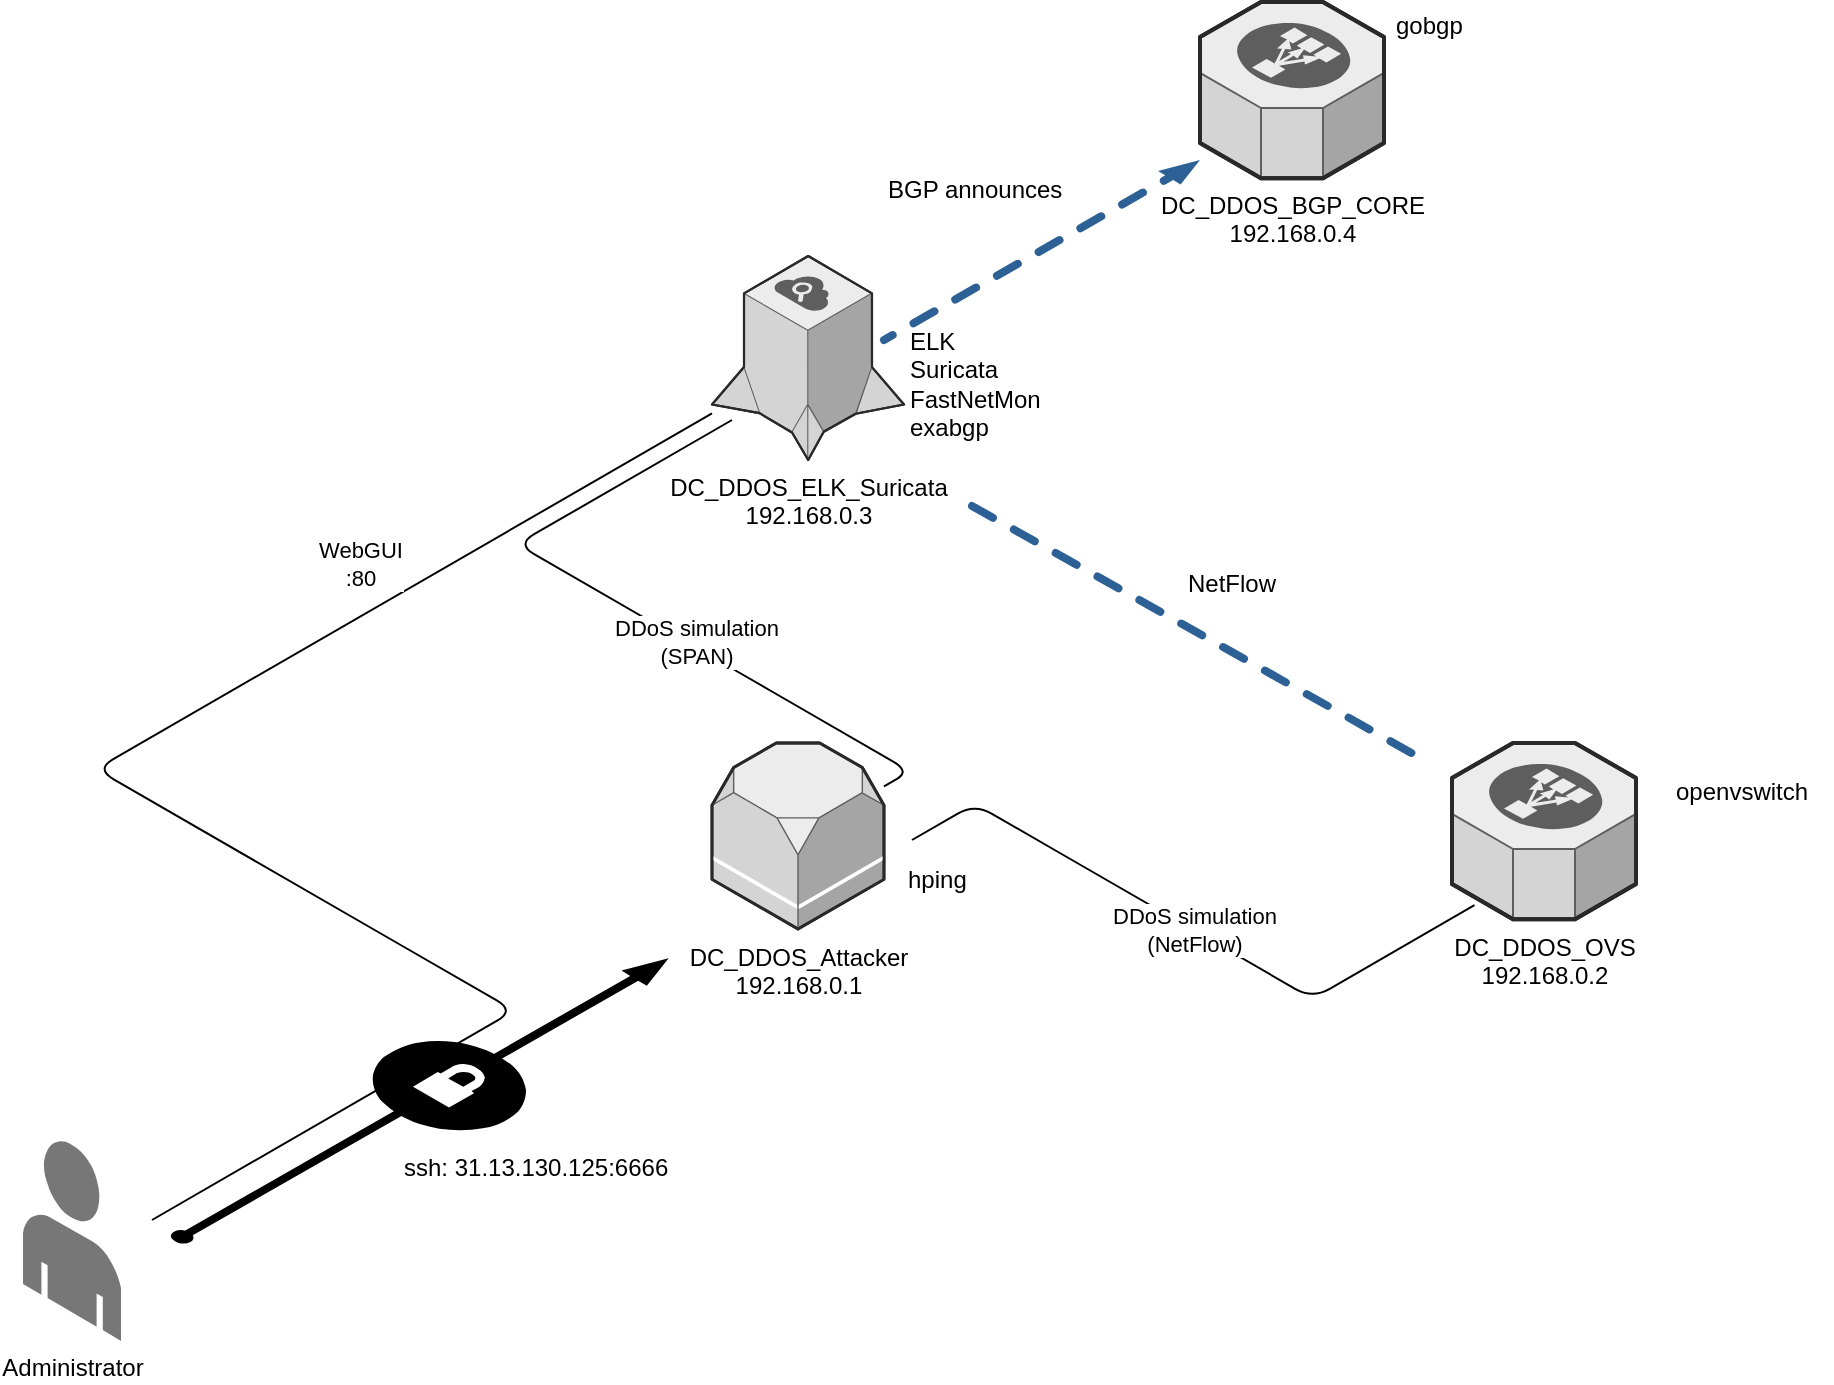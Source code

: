 <mxfile version="10.6.7" type="device"><diagram name="Page-1" id="aaaa8250-4180-3840-79b5-4cada1eebb92"><mxGraphModel dx="962" dy="662" grid="1" gridSize="10" guides="1" tooltips="1" connect="1" arrows="1" fold="1" page="1" pageScale="1" pageWidth="850" pageHeight="1100" background="#ffffff" math="0" shadow="0"><root><mxCell id="0"/><mxCell id="1" parent="0"/><mxCell id="SYhiQhJJl-5DKcBrB7TH-2" value="Administrator" style="verticalLabelPosition=bottom;html=1;verticalAlign=top;strokeWidth=1;align=center;outlineConnect=0;dashed=0;outlineConnect=0;shape=mxgraph.aws3d.end_user;strokeColor=none;fillColor=#777777;aspect=fixed;" parent="1" vertex="1"><mxGeometry x="165.5" y="650" width="49" height="100.46" as="geometry"/></mxCell><mxCell id="SYhiQhJJl-5DKcBrB7TH-7" value="DC_DDOS_ELK_Suricata&lt;br&gt;192.168.0.3&lt;br&gt;" style="verticalLabelPosition=bottom;html=1;verticalAlign=top;strokeWidth=1;align=center;outlineConnect=0;dashed=0;outlineConnect=0;shape=mxgraph.aws3d.searchEngine;fillColor=#ECECEC;strokeColor=#5E5E5E;aspect=fixed;" parent="1" vertex="1"><mxGeometry x="510" y="208" width="96" height="102" as="geometry"/></mxCell><mxCell id="SYhiQhJJl-5DKcBrB7TH-8" value="DC_DDOS_Attacker&lt;br&gt;192.168.0.1" style="verticalLabelPosition=bottom;html=1;verticalAlign=top;strokeWidth=1;align=center;outlineConnect=0;dashed=0;outlineConnect=0;shape=mxgraph.aws3d.rds;fillColor=#ECECEC;strokeColor=#5E5E5E;aspect=fixed;" parent="1" vertex="1"><mxGeometry x="510" y="451.5" width="86" height="93" as="geometry"/></mxCell><mxCell id="SYhiQhJJl-5DKcBrB7TH-10" value="DC_DDOS_OVS&lt;br&gt;192.168.0.2&lt;br&gt;" style="verticalLabelPosition=bottom;html=1;verticalAlign=top;strokeWidth=1;align=center;outlineConnect=0;dashed=0;outlineConnect=0;shape=mxgraph.aws3d.elasticLoadBalancing;fillColor=#ECECEC;strokeColor=#5E5E5E;aspect=fixed;" parent="1" vertex="1"><mxGeometry x="880" y="451.5" width="92" height="88.17" as="geometry"/></mxCell><mxCell id="SYhiQhJJl-5DKcBrB7TH-14" value="" style="verticalLabelPosition=bottom;html=1;verticalAlign=top;strokeWidth=1;align=center;outlineConnect=0;dashed=0;outlineConnect=0;shape=mxgraph.aws3d.arrowNE;fillColor=#000000;aspect=fixed;" parent="1" vertex="1"><mxGeometry x="240" y="560" width="247" height="141" as="geometry"/></mxCell><mxCell id="SYhiQhJJl-5DKcBrB7TH-16" value="DDoS simulation&lt;br&gt;(NetFlow)&lt;br&gt;" style="edgeStyle=isometricEdgeStyle;endArrow=none;html=1;entryX=0.122;entryY=0.92;entryDx=0;entryDy=0;entryPerimeter=0;" parent="1" target="SYhiQhJJl-5DKcBrB7TH-10" edge="1"><mxGeometry width="50" height="100" relative="1" as="geometry"><mxPoint x="610" y="500" as="sourcePoint"/><mxPoint x="770" y="530" as="targetPoint"/><Array as="points"><mxPoint x="690" y="510"/></Array></mxGeometry></mxCell><mxCell id="SYhiQhJJl-5DKcBrB7TH-17" value="" style="verticalLabelPosition=bottom;html=1;verticalAlign=top;strokeWidth=1;align=center;outlineConnect=0;dashed=0;outlineConnect=0;shape=mxgraph.aws3d.dashedArrowlessEdge;fillColor=#000000;aspect=fixed;" parent="1" vertex="1"><mxGeometry x="640" y="333" width="226" height="127" as="geometry"/></mxCell><mxCell id="SYhiQhJJl-5DKcBrB7TH-19" value="NetFlow" style="text;html=1;resizable=0;points=[];autosize=1;align=left;verticalAlign=top;spacingTop=-4;" parent="1" vertex="1"><mxGeometry x="746" y="362" width="60" height="20" as="geometry"/></mxCell><mxCell id="SYhiQhJJl-5DKcBrB7TH-22" value="WebGUI&lt;br&gt;:80&lt;br&gt;" style="edgeStyle=isometricEdgeStyle;endArrow=none;html=1;" parent="1" target="SYhiQhJJl-5DKcBrB7TH-7" edge="1"><mxGeometry x="0.53" y="23" width="50" height="100" relative="1" as="geometry"><mxPoint x="230" y="690" as="sourcePoint"/><mxPoint x="510" y="350" as="targetPoint"/><Array as="points"><mxPoint x="350" y="550"/></Array><mxPoint as="offset"/></mxGeometry></mxCell><mxCell id="SYhiQhJJl-5DKcBrB7TH-1" value="" style="verticalLabelPosition=bottom;html=1;verticalAlign=top;strokeWidth=1;align=center;outlineConnect=0;dashed=0;outlineConnect=0;shape=mxgraph.aws3d.secureConnection;fillColor=#000000;strokeColor=#ffffff;aspect=fixed;" parent="1" vertex="1"><mxGeometry x="340" y="600" width="77" height="46" as="geometry"/></mxCell><mxCell id="SYhiQhJJl-5DKcBrB7TH-25" value="ssh: 31.13.130.125:6666" style="text;html=1;" parent="1" vertex="1"><mxGeometry x="353.5" y="650" width="160" height="30" as="geometry"/></mxCell><mxCell id="SYhiQhJJl-5DKcBrB7TH-28" value="DDoS simulation&lt;br&gt;(SPAN)" style="edgeStyle=isometricEdgeStyle;endArrow=none;html=1;" parent="1" source="SYhiQhJJl-5DKcBrB7TH-8" edge="1"><mxGeometry x="-0.237" y="-2" width="50" height="100" relative="1" as="geometry"><mxPoint x="440" y="560" as="sourcePoint"/><mxPoint x="520" y="290" as="targetPoint"/><Array as="points"><mxPoint x="530" y="420"/></Array><mxPoint as="offset"/></mxGeometry></mxCell><mxCell id="v63B4PSFn0KDL2obUSZ7-2" value="ELK&lt;br&gt;Suricata&lt;br&gt;FastNetMon&lt;br&gt;exabgp&lt;br&gt;" style="text;html=1;resizable=0;points=[];autosize=1;align=left;verticalAlign=top;spacingTop=-4;" vertex="1" parent="1"><mxGeometry x="607" y="241" width="80" height="60" as="geometry"/></mxCell><mxCell id="v63B4PSFn0KDL2obUSZ7-3" value="hping&lt;br&gt;" style="text;html=1;resizable=0;points=[];autosize=1;align=left;verticalAlign=top;spacingTop=-4;" vertex="1" parent="1"><mxGeometry x="606" y="510" width="40" height="20" as="geometry"/></mxCell><mxCell id="v63B4PSFn0KDL2obUSZ7-4" value="openvswitch&lt;br&gt;" style="text;html=1;resizable=0;points=[];autosize=1;align=left;verticalAlign=top;spacingTop=-4;" vertex="1" parent="1"><mxGeometry x="990" y="465.5" width="80" height="20" as="geometry"/></mxCell><mxCell id="v63B4PSFn0KDL2obUSZ7-5" value="DC_DDOS_BGP_CORE&lt;br&gt;192.168.0.4&lt;br&gt;" style="verticalLabelPosition=bottom;html=1;verticalAlign=top;strokeWidth=1;align=center;outlineConnect=0;dashed=0;outlineConnect=0;shape=mxgraph.aws3d.elasticLoadBalancing;fillColor=#ECECEC;strokeColor=#5E5E5E;aspect=fixed;" vertex="1" parent="1"><mxGeometry x="754" y="81" width="92" height="88.17" as="geometry"/></mxCell><mxCell id="v63B4PSFn0KDL2obUSZ7-7" value="gobgp&lt;br&gt;" style="text;html=1;resizable=0;points=[];autosize=1;align=left;verticalAlign=top;spacingTop=-4;" vertex="1" parent="1"><mxGeometry x="850" y="83" width="50" height="20" as="geometry"/></mxCell><mxCell id="v63B4PSFn0KDL2obUSZ7-8" value="BGP announces" style="text;html=1;resizable=0;points=[];autosize=1;align=left;verticalAlign=top;spacingTop=-4;" vertex="1" parent="1"><mxGeometry x="596" y="165" width="100" height="20" as="geometry"/></mxCell><mxCell id="v63B4PSFn0KDL2obUSZ7-10" value="" style="verticalLabelPosition=bottom;html=1;verticalAlign=top;strokeWidth=1;align=center;outlineConnect=0;dashed=0;outlineConnect=0;shape=mxgraph.aws3d.dashedEdge;fillColor=#000000;aspect=fixed;" vertex="1" parent="1"><mxGeometry x="596" y="160" width="158" height="90" as="geometry"/></mxCell></root></mxGraphModel></diagram></mxfile>